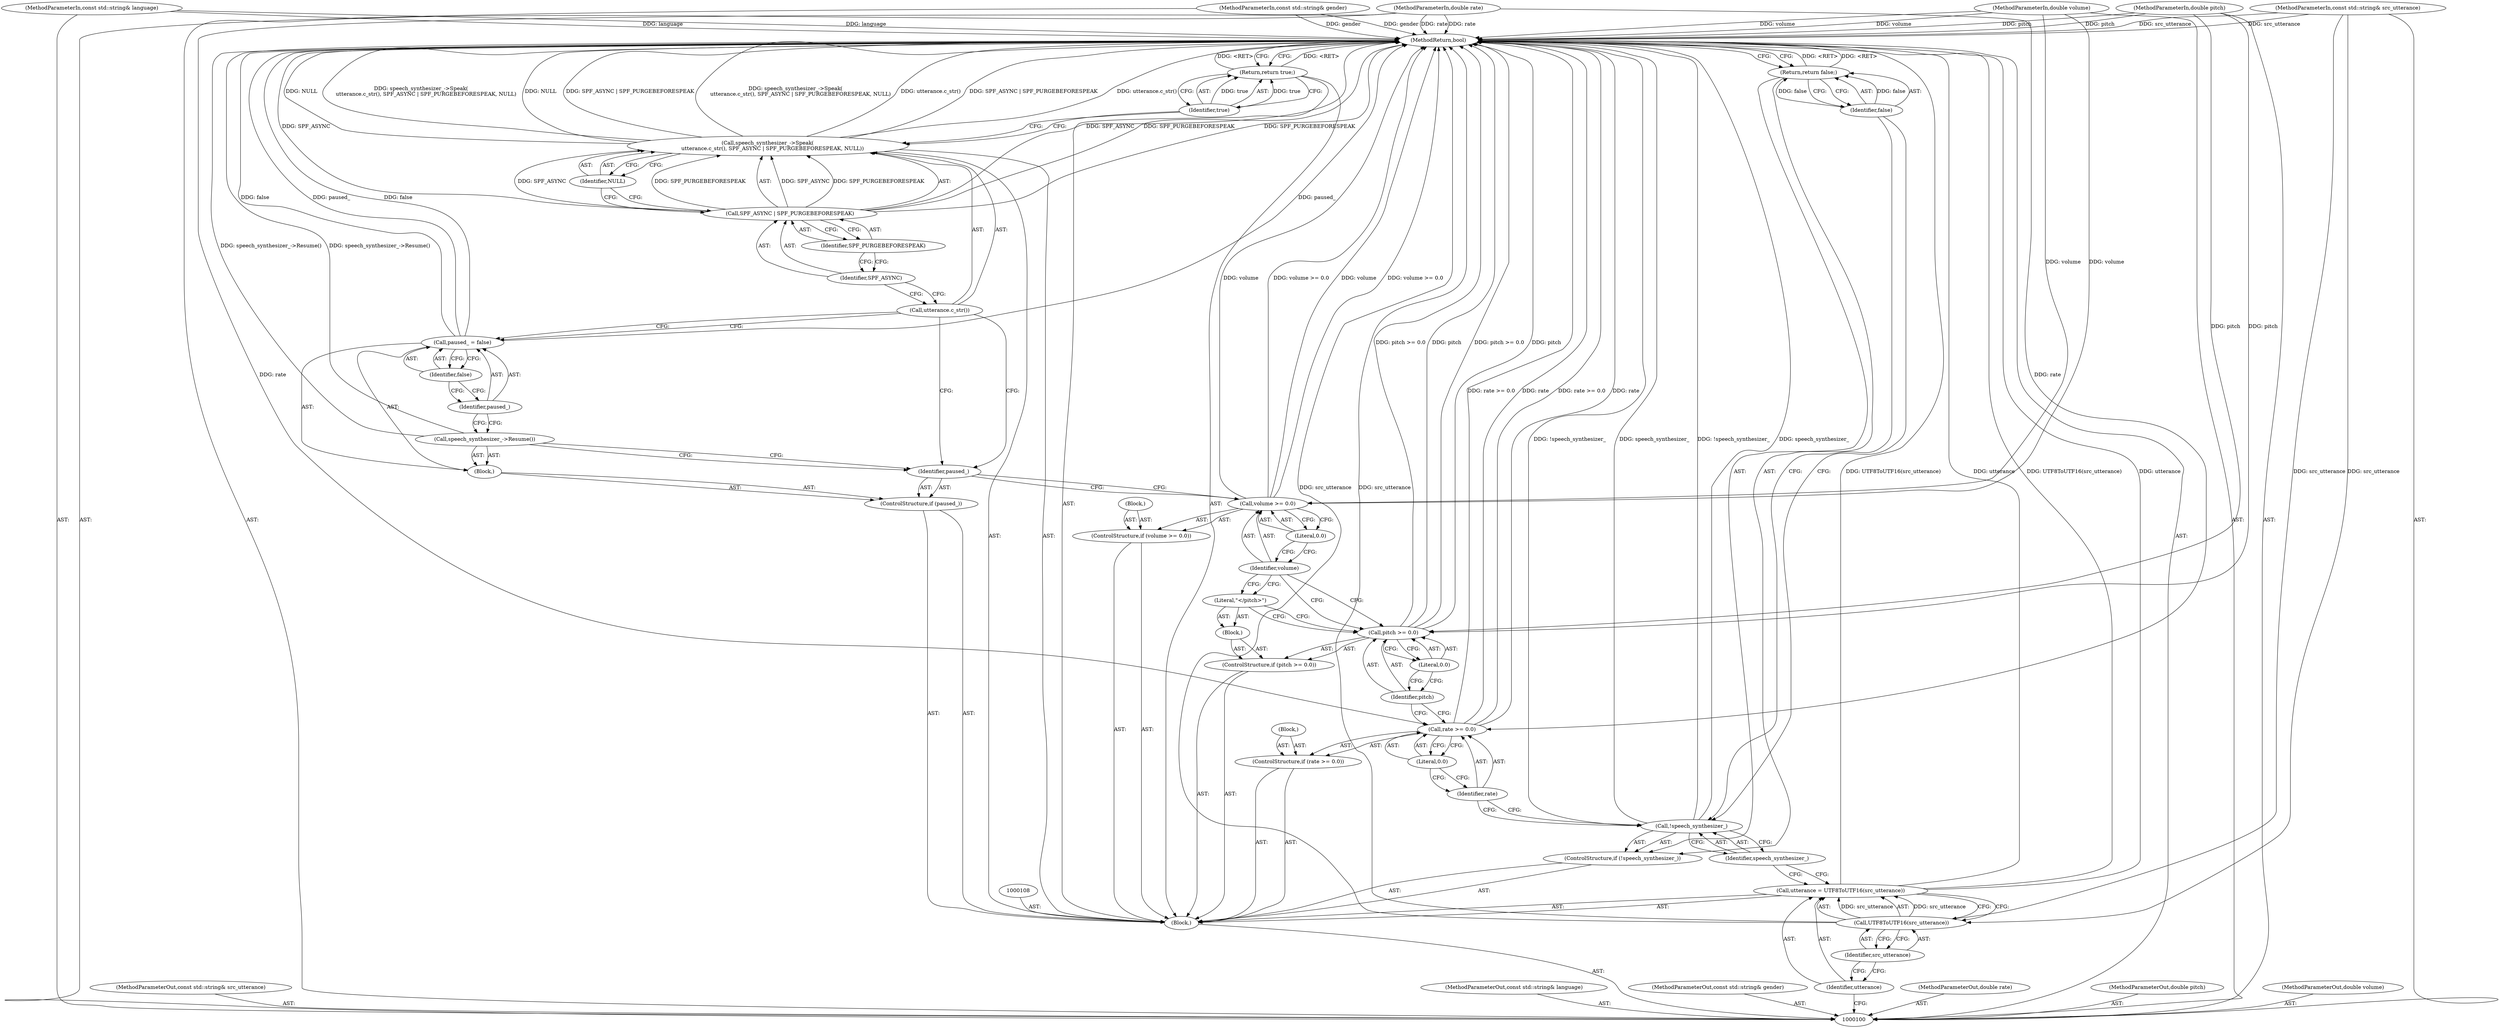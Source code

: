 digraph "1_Chrome_c63f2b7fe4fe2977f858a8e36d5f48db17eff2e7_29" {
"1000149" [label="(MethodReturn,bool)"];
"1000113" [label="(ControlStructure,if (!speech_synthesizer_))"];
"1000114" [label="(Call,!speech_synthesizer_)"];
"1000115" [label="(Identifier,speech_synthesizer_)"];
"1000117" [label="(Identifier,false)"];
"1000116" [label="(Return,return false;)"];
"1000121" [label="(Literal,0.0)"];
"1000122" [label="(Block,)"];
"1000118" [label="(ControlStructure,if (rate >= 0.0))"];
"1000119" [label="(Call,rate >= 0.0)"];
"1000120" [label="(Identifier,rate)"];
"1000126" [label="(Literal,0.0)"];
"1000123" [label="(ControlStructure,if (pitch >= 0.0))"];
"1000127" [label="(Block,)"];
"1000124" [label="(Call,pitch >= 0.0)"];
"1000125" [label="(Identifier,pitch)"];
"1000101" [label="(MethodParameterIn,const std::string& src_utterance)"];
"1000194" [label="(MethodParameterOut,const std::string& src_utterance)"];
"1000128" [label="(Literal,\"</pitch>\")"];
"1000132" [label="(Literal,0.0)"];
"1000129" [label="(ControlStructure,if (volume >= 0.0))"];
"1000133" [label="(Block,)"];
"1000130" [label="(Call,volume >= 0.0)"];
"1000131" [label="(Identifier,volume)"];
"1000136" [label="(Block,)"];
"1000134" [label="(ControlStructure,if (paused_))"];
"1000135" [label="(Identifier,paused_)"];
"1000102" [label="(MethodParameterIn,const std::string& language)"];
"1000195" [label="(MethodParameterOut,const std::string& language)"];
"1000137" [label="(Call,speech_synthesizer_->Resume())"];
"1000140" [label="(Identifier,false)"];
"1000138" [label="(Call,paused_ = false)"];
"1000139" [label="(Identifier,paused_)"];
"1000141" [label="(Call,speech_synthesizer_->Speak(\n      utterance.c_str(), SPF_ASYNC | SPF_PURGEBEFORESPEAK, NULL))"];
"1000143" [label="(Call,SPF_ASYNC | SPF_PURGEBEFORESPEAK)"];
"1000144" [label="(Identifier,SPF_ASYNC)"];
"1000145" [label="(Identifier,SPF_PURGEBEFORESPEAK)"];
"1000146" [label="(Identifier,NULL)"];
"1000142" [label="(Call,utterance.c_str())"];
"1000147" [label="(Return,return true;)"];
"1000148" [label="(Identifier,true)"];
"1000103" [label="(MethodParameterIn,const std::string& gender)"];
"1000196" [label="(MethodParameterOut,const std::string& gender)"];
"1000104" [label="(MethodParameterIn,double rate)"];
"1000197" [label="(MethodParameterOut,double rate)"];
"1000105" [label="(MethodParameterIn,double pitch)"];
"1000198" [label="(MethodParameterOut,double pitch)"];
"1000107" [label="(Block,)"];
"1000106" [label="(MethodParameterIn,double volume)"];
"1000199" [label="(MethodParameterOut,double volume)"];
"1000109" [label="(Call,utterance = UTF8ToUTF16(src_utterance))"];
"1000110" [label="(Identifier,utterance)"];
"1000111" [label="(Call,UTF8ToUTF16(src_utterance))"];
"1000112" [label="(Identifier,src_utterance)"];
"1000149" -> "1000100"  [label="AST: "];
"1000149" -> "1000116"  [label="CFG: "];
"1000149" -> "1000147"  [label="CFG: "];
"1000130" -> "1000149"  [label="DDG: volume >= 0.0"];
"1000130" -> "1000149"  [label="DDG: volume"];
"1000141" -> "1000149"  [label="DDG: utterance.c_str()"];
"1000141" -> "1000149"  [label="DDG: NULL"];
"1000141" -> "1000149"  [label="DDG: speech_synthesizer_->Speak(\n      utterance.c_str(), SPF_ASYNC | SPF_PURGEBEFORESPEAK, NULL)"];
"1000141" -> "1000149"  [label="DDG: SPF_ASYNC | SPF_PURGEBEFORESPEAK"];
"1000124" -> "1000149"  [label="DDG: pitch"];
"1000124" -> "1000149"  [label="DDG: pitch >= 0.0"];
"1000104" -> "1000149"  [label="DDG: rate"];
"1000105" -> "1000149"  [label="DDG: pitch"];
"1000114" -> "1000149"  [label="DDG: !speech_synthesizer_"];
"1000114" -> "1000149"  [label="DDG: speech_synthesizer_"];
"1000138" -> "1000149"  [label="DDG: false"];
"1000138" -> "1000149"  [label="DDG: paused_"];
"1000119" -> "1000149"  [label="DDG: rate >= 0.0"];
"1000119" -> "1000149"  [label="DDG: rate"];
"1000109" -> "1000149"  [label="DDG: UTF8ToUTF16(src_utterance)"];
"1000109" -> "1000149"  [label="DDG: utterance"];
"1000103" -> "1000149"  [label="DDG: gender"];
"1000143" -> "1000149"  [label="DDG: SPF_ASYNC"];
"1000143" -> "1000149"  [label="DDG: SPF_PURGEBEFORESPEAK"];
"1000102" -> "1000149"  [label="DDG: language"];
"1000111" -> "1000149"  [label="DDG: src_utterance"];
"1000101" -> "1000149"  [label="DDG: src_utterance"];
"1000137" -> "1000149"  [label="DDG: speech_synthesizer_->Resume()"];
"1000106" -> "1000149"  [label="DDG: volume"];
"1000116" -> "1000149"  [label="DDG: <RET>"];
"1000147" -> "1000149"  [label="DDG: <RET>"];
"1000113" -> "1000107"  [label="AST: "];
"1000114" -> "1000113"  [label="AST: "];
"1000116" -> "1000113"  [label="AST: "];
"1000114" -> "1000113"  [label="AST: "];
"1000114" -> "1000115"  [label="CFG: "];
"1000115" -> "1000114"  [label="AST: "];
"1000117" -> "1000114"  [label="CFG: "];
"1000120" -> "1000114"  [label="CFG: "];
"1000114" -> "1000149"  [label="DDG: !speech_synthesizer_"];
"1000114" -> "1000149"  [label="DDG: speech_synthesizer_"];
"1000115" -> "1000114"  [label="AST: "];
"1000115" -> "1000109"  [label="CFG: "];
"1000114" -> "1000115"  [label="CFG: "];
"1000117" -> "1000116"  [label="AST: "];
"1000117" -> "1000114"  [label="CFG: "];
"1000116" -> "1000117"  [label="CFG: "];
"1000117" -> "1000116"  [label="DDG: false"];
"1000116" -> "1000113"  [label="AST: "];
"1000116" -> "1000117"  [label="CFG: "];
"1000117" -> "1000116"  [label="AST: "];
"1000149" -> "1000116"  [label="CFG: "];
"1000116" -> "1000149"  [label="DDG: <RET>"];
"1000117" -> "1000116"  [label="DDG: false"];
"1000121" -> "1000119"  [label="AST: "];
"1000121" -> "1000120"  [label="CFG: "];
"1000119" -> "1000121"  [label="CFG: "];
"1000122" -> "1000118"  [label="AST: "];
"1000118" -> "1000107"  [label="AST: "];
"1000119" -> "1000118"  [label="AST: "];
"1000122" -> "1000118"  [label="AST: "];
"1000119" -> "1000118"  [label="AST: "];
"1000119" -> "1000121"  [label="CFG: "];
"1000120" -> "1000119"  [label="AST: "];
"1000121" -> "1000119"  [label="AST: "];
"1000125" -> "1000119"  [label="CFG: "];
"1000119" -> "1000149"  [label="DDG: rate >= 0.0"];
"1000119" -> "1000149"  [label="DDG: rate"];
"1000104" -> "1000119"  [label="DDG: rate"];
"1000120" -> "1000119"  [label="AST: "];
"1000120" -> "1000114"  [label="CFG: "];
"1000121" -> "1000120"  [label="CFG: "];
"1000126" -> "1000124"  [label="AST: "];
"1000126" -> "1000125"  [label="CFG: "];
"1000124" -> "1000126"  [label="CFG: "];
"1000123" -> "1000107"  [label="AST: "];
"1000124" -> "1000123"  [label="AST: "];
"1000127" -> "1000123"  [label="AST: "];
"1000127" -> "1000123"  [label="AST: "];
"1000128" -> "1000127"  [label="AST: "];
"1000124" -> "1000123"  [label="AST: "];
"1000124" -> "1000126"  [label="CFG: "];
"1000125" -> "1000124"  [label="AST: "];
"1000126" -> "1000124"  [label="AST: "];
"1000128" -> "1000124"  [label="CFG: "];
"1000131" -> "1000124"  [label="CFG: "];
"1000124" -> "1000149"  [label="DDG: pitch"];
"1000124" -> "1000149"  [label="DDG: pitch >= 0.0"];
"1000105" -> "1000124"  [label="DDG: pitch"];
"1000125" -> "1000124"  [label="AST: "];
"1000125" -> "1000119"  [label="CFG: "];
"1000126" -> "1000125"  [label="CFG: "];
"1000101" -> "1000100"  [label="AST: "];
"1000101" -> "1000149"  [label="DDG: src_utterance"];
"1000101" -> "1000111"  [label="DDG: src_utterance"];
"1000194" -> "1000100"  [label="AST: "];
"1000128" -> "1000127"  [label="AST: "];
"1000128" -> "1000124"  [label="CFG: "];
"1000131" -> "1000128"  [label="CFG: "];
"1000132" -> "1000130"  [label="AST: "];
"1000132" -> "1000131"  [label="CFG: "];
"1000130" -> "1000132"  [label="CFG: "];
"1000129" -> "1000107"  [label="AST: "];
"1000130" -> "1000129"  [label="AST: "];
"1000133" -> "1000129"  [label="AST: "];
"1000133" -> "1000129"  [label="AST: "];
"1000130" -> "1000129"  [label="AST: "];
"1000130" -> "1000132"  [label="CFG: "];
"1000131" -> "1000130"  [label="AST: "];
"1000132" -> "1000130"  [label="AST: "];
"1000135" -> "1000130"  [label="CFG: "];
"1000130" -> "1000149"  [label="DDG: volume >= 0.0"];
"1000130" -> "1000149"  [label="DDG: volume"];
"1000106" -> "1000130"  [label="DDG: volume"];
"1000131" -> "1000130"  [label="AST: "];
"1000131" -> "1000128"  [label="CFG: "];
"1000131" -> "1000124"  [label="CFG: "];
"1000132" -> "1000131"  [label="CFG: "];
"1000136" -> "1000134"  [label="AST: "];
"1000137" -> "1000136"  [label="AST: "];
"1000138" -> "1000136"  [label="AST: "];
"1000134" -> "1000107"  [label="AST: "];
"1000135" -> "1000134"  [label="AST: "];
"1000136" -> "1000134"  [label="AST: "];
"1000135" -> "1000134"  [label="AST: "];
"1000135" -> "1000130"  [label="CFG: "];
"1000137" -> "1000135"  [label="CFG: "];
"1000142" -> "1000135"  [label="CFG: "];
"1000102" -> "1000100"  [label="AST: "];
"1000102" -> "1000149"  [label="DDG: language"];
"1000195" -> "1000100"  [label="AST: "];
"1000137" -> "1000136"  [label="AST: "];
"1000137" -> "1000135"  [label="CFG: "];
"1000139" -> "1000137"  [label="CFG: "];
"1000137" -> "1000149"  [label="DDG: speech_synthesizer_->Resume()"];
"1000140" -> "1000138"  [label="AST: "];
"1000140" -> "1000139"  [label="CFG: "];
"1000138" -> "1000140"  [label="CFG: "];
"1000138" -> "1000136"  [label="AST: "];
"1000138" -> "1000140"  [label="CFG: "];
"1000139" -> "1000138"  [label="AST: "];
"1000140" -> "1000138"  [label="AST: "];
"1000142" -> "1000138"  [label="CFG: "];
"1000138" -> "1000149"  [label="DDG: false"];
"1000138" -> "1000149"  [label="DDG: paused_"];
"1000139" -> "1000138"  [label="AST: "];
"1000139" -> "1000137"  [label="CFG: "];
"1000140" -> "1000139"  [label="CFG: "];
"1000141" -> "1000107"  [label="AST: "];
"1000141" -> "1000146"  [label="CFG: "];
"1000142" -> "1000141"  [label="AST: "];
"1000143" -> "1000141"  [label="AST: "];
"1000146" -> "1000141"  [label="AST: "];
"1000148" -> "1000141"  [label="CFG: "];
"1000141" -> "1000149"  [label="DDG: utterance.c_str()"];
"1000141" -> "1000149"  [label="DDG: NULL"];
"1000141" -> "1000149"  [label="DDG: speech_synthesizer_->Speak(\n      utterance.c_str(), SPF_ASYNC | SPF_PURGEBEFORESPEAK, NULL)"];
"1000141" -> "1000149"  [label="DDG: SPF_ASYNC | SPF_PURGEBEFORESPEAK"];
"1000143" -> "1000141"  [label="DDG: SPF_ASYNC"];
"1000143" -> "1000141"  [label="DDG: SPF_PURGEBEFORESPEAK"];
"1000143" -> "1000141"  [label="AST: "];
"1000143" -> "1000145"  [label="CFG: "];
"1000144" -> "1000143"  [label="AST: "];
"1000145" -> "1000143"  [label="AST: "];
"1000146" -> "1000143"  [label="CFG: "];
"1000143" -> "1000149"  [label="DDG: SPF_ASYNC"];
"1000143" -> "1000149"  [label="DDG: SPF_PURGEBEFORESPEAK"];
"1000143" -> "1000141"  [label="DDG: SPF_ASYNC"];
"1000143" -> "1000141"  [label="DDG: SPF_PURGEBEFORESPEAK"];
"1000144" -> "1000143"  [label="AST: "];
"1000144" -> "1000142"  [label="CFG: "];
"1000145" -> "1000144"  [label="CFG: "];
"1000145" -> "1000143"  [label="AST: "];
"1000145" -> "1000144"  [label="CFG: "];
"1000143" -> "1000145"  [label="CFG: "];
"1000146" -> "1000141"  [label="AST: "];
"1000146" -> "1000143"  [label="CFG: "];
"1000141" -> "1000146"  [label="CFG: "];
"1000142" -> "1000141"  [label="AST: "];
"1000142" -> "1000138"  [label="CFG: "];
"1000142" -> "1000135"  [label="CFG: "];
"1000144" -> "1000142"  [label="CFG: "];
"1000147" -> "1000107"  [label="AST: "];
"1000147" -> "1000148"  [label="CFG: "];
"1000148" -> "1000147"  [label="AST: "];
"1000149" -> "1000147"  [label="CFG: "];
"1000147" -> "1000149"  [label="DDG: <RET>"];
"1000148" -> "1000147"  [label="DDG: true"];
"1000148" -> "1000147"  [label="AST: "];
"1000148" -> "1000141"  [label="CFG: "];
"1000147" -> "1000148"  [label="CFG: "];
"1000148" -> "1000147"  [label="DDG: true"];
"1000103" -> "1000100"  [label="AST: "];
"1000103" -> "1000149"  [label="DDG: gender"];
"1000196" -> "1000100"  [label="AST: "];
"1000104" -> "1000100"  [label="AST: "];
"1000104" -> "1000149"  [label="DDG: rate"];
"1000104" -> "1000119"  [label="DDG: rate"];
"1000197" -> "1000100"  [label="AST: "];
"1000105" -> "1000100"  [label="AST: "];
"1000105" -> "1000149"  [label="DDG: pitch"];
"1000105" -> "1000124"  [label="DDG: pitch"];
"1000198" -> "1000100"  [label="AST: "];
"1000107" -> "1000100"  [label="AST: "];
"1000108" -> "1000107"  [label="AST: "];
"1000109" -> "1000107"  [label="AST: "];
"1000113" -> "1000107"  [label="AST: "];
"1000118" -> "1000107"  [label="AST: "];
"1000123" -> "1000107"  [label="AST: "];
"1000129" -> "1000107"  [label="AST: "];
"1000134" -> "1000107"  [label="AST: "];
"1000141" -> "1000107"  [label="AST: "];
"1000147" -> "1000107"  [label="AST: "];
"1000106" -> "1000100"  [label="AST: "];
"1000106" -> "1000149"  [label="DDG: volume"];
"1000106" -> "1000130"  [label="DDG: volume"];
"1000199" -> "1000100"  [label="AST: "];
"1000109" -> "1000107"  [label="AST: "];
"1000109" -> "1000111"  [label="CFG: "];
"1000110" -> "1000109"  [label="AST: "];
"1000111" -> "1000109"  [label="AST: "];
"1000115" -> "1000109"  [label="CFG: "];
"1000109" -> "1000149"  [label="DDG: UTF8ToUTF16(src_utterance)"];
"1000109" -> "1000149"  [label="DDG: utterance"];
"1000111" -> "1000109"  [label="DDG: src_utterance"];
"1000110" -> "1000109"  [label="AST: "];
"1000110" -> "1000100"  [label="CFG: "];
"1000112" -> "1000110"  [label="CFG: "];
"1000111" -> "1000109"  [label="AST: "];
"1000111" -> "1000112"  [label="CFG: "];
"1000112" -> "1000111"  [label="AST: "];
"1000109" -> "1000111"  [label="CFG: "];
"1000111" -> "1000149"  [label="DDG: src_utterance"];
"1000111" -> "1000109"  [label="DDG: src_utterance"];
"1000101" -> "1000111"  [label="DDG: src_utterance"];
"1000112" -> "1000111"  [label="AST: "];
"1000112" -> "1000110"  [label="CFG: "];
"1000111" -> "1000112"  [label="CFG: "];
}
